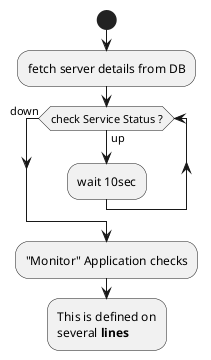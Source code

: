 @startuml
start
:fetch server details from DB;
while (check Service Status ?) is (up)
  :wait 10sec;
endwhile (down)
:"Monitor" Application checks;
:This is defined on
several **lines**;
@enduml